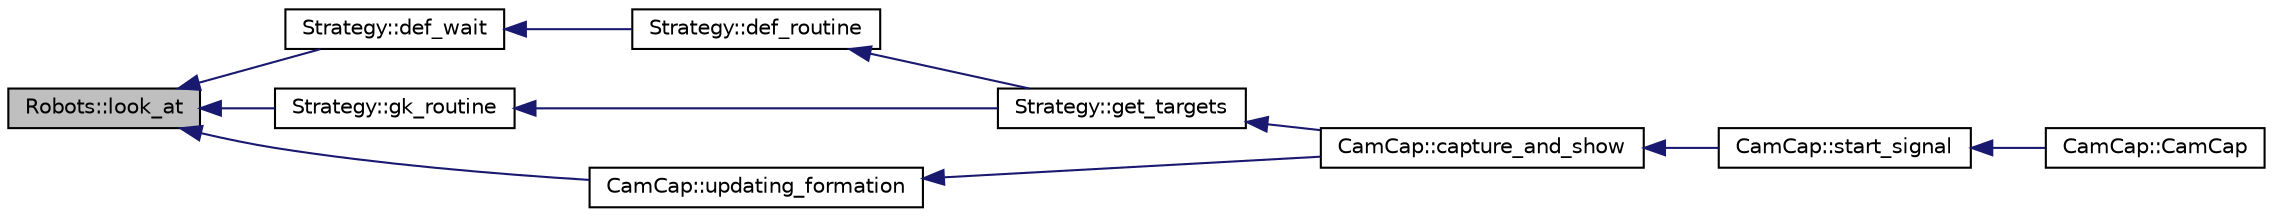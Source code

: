digraph "Robots::look_at"
{
 // INTERACTIVE_SVG=YES
  edge [fontname="Helvetica",fontsize="10",labelfontname="Helvetica",labelfontsize="10"];
  node [fontname="Helvetica",fontsize="10",shape=record];
  rankdir="LR";
  Node416 [label="Robots::look_at",height=0.2,width=0.4,color="black", fillcolor="grey75", style="filled", fontcolor="black"];
  Node416 -> Node417 [dir="back",color="midnightblue",fontsize="10",style="solid",fontname="Helvetica"];
  Node417 [label="Strategy::def_wait",height=0.2,width=0.4,color="black", fillcolor="white", style="filled",URL="$class_strategy.html#a636339a7d8b809c6bbfb67e0942ae052"];
  Node417 -> Node418 [dir="back",color="midnightblue",fontsize="10",style="solid",fontname="Helvetica"];
  Node418 [label="Strategy::def_routine",height=0.2,width=0.4,color="black", fillcolor="white", style="filled",URL="$class_strategy.html#a304c52736ec76d275adda7eeacdd430c"];
  Node418 -> Node419 [dir="back",color="midnightblue",fontsize="10",style="solid",fontname="Helvetica"];
  Node419 [label="Strategy::get_targets",height=0.2,width=0.4,color="black", fillcolor="white", style="filled",URL="$class_strategy.html#ab1c455b23e8b7f3377132a3e243f8f76"];
  Node419 -> Node420 [dir="back",color="midnightblue",fontsize="10",style="solid",fontname="Helvetica"];
  Node420 [label="CamCap::capture_and_show",height=0.2,width=0.4,color="black", fillcolor="white", style="filled",URL="$class_cam_cap.html#a87f384c5fec40a0ccfd7833347fec0df",tooltip="Captures camera frames and shows it in the interface. "];
  Node420 -> Node421 [dir="back",color="midnightblue",fontsize="10",style="solid",fontname="Helvetica"];
  Node421 [label="CamCap::start_signal",height=0.2,width=0.4,color="black", fillcolor="white", style="filled",URL="$class_cam_cap.html#ae676e6624dd821ad494a80e68a41e249",tooltip="Interface adjustments after &#39;start&#39; button is clicked. "];
  Node421 -> Node422 [dir="back",color="midnightblue",fontsize="10",style="solid",fontname="Helvetica"];
  Node422 [label="CamCap::CamCap",height=0.2,width=0.4,color="black", fillcolor="white", style="filled",URL="$class_cam_cap.html#afe0db98a5f72bc9b261dcb78e2840da6",tooltip="Constructor of a CamCap object. "];
  Node416 -> Node423 [dir="back",color="midnightblue",fontsize="10",style="solid",fontname="Helvetica"];
  Node423 [label="Strategy::gk_routine",height=0.2,width=0.4,color="black", fillcolor="white", style="filled",URL="$class_strategy.html#a0e93b877f1da0c7a608c5641812f54d4"];
  Node423 -> Node419 [dir="back",color="midnightblue",fontsize="10",style="solid",fontname="Helvetica"];
  Node416 -> Node424 [dir="back",color="midnightblue",fontsize="10",style="solid",fontname="Helvetica"];
  Node424 [label="CamCap::updating_formation",height=0.2,width=0.4,color="black", fillcolor="white", style="filled",URL="$class_cam_cap.html#a8bab2cf2a40f386ab20480cfc83ac77c",tooltip="Sends robots to the target position and orientation. "];
  Node424 -> Node420 [dir="back",color="midnightblue",fontsize="10",style="solid",fontname="Helvetica"];
}
